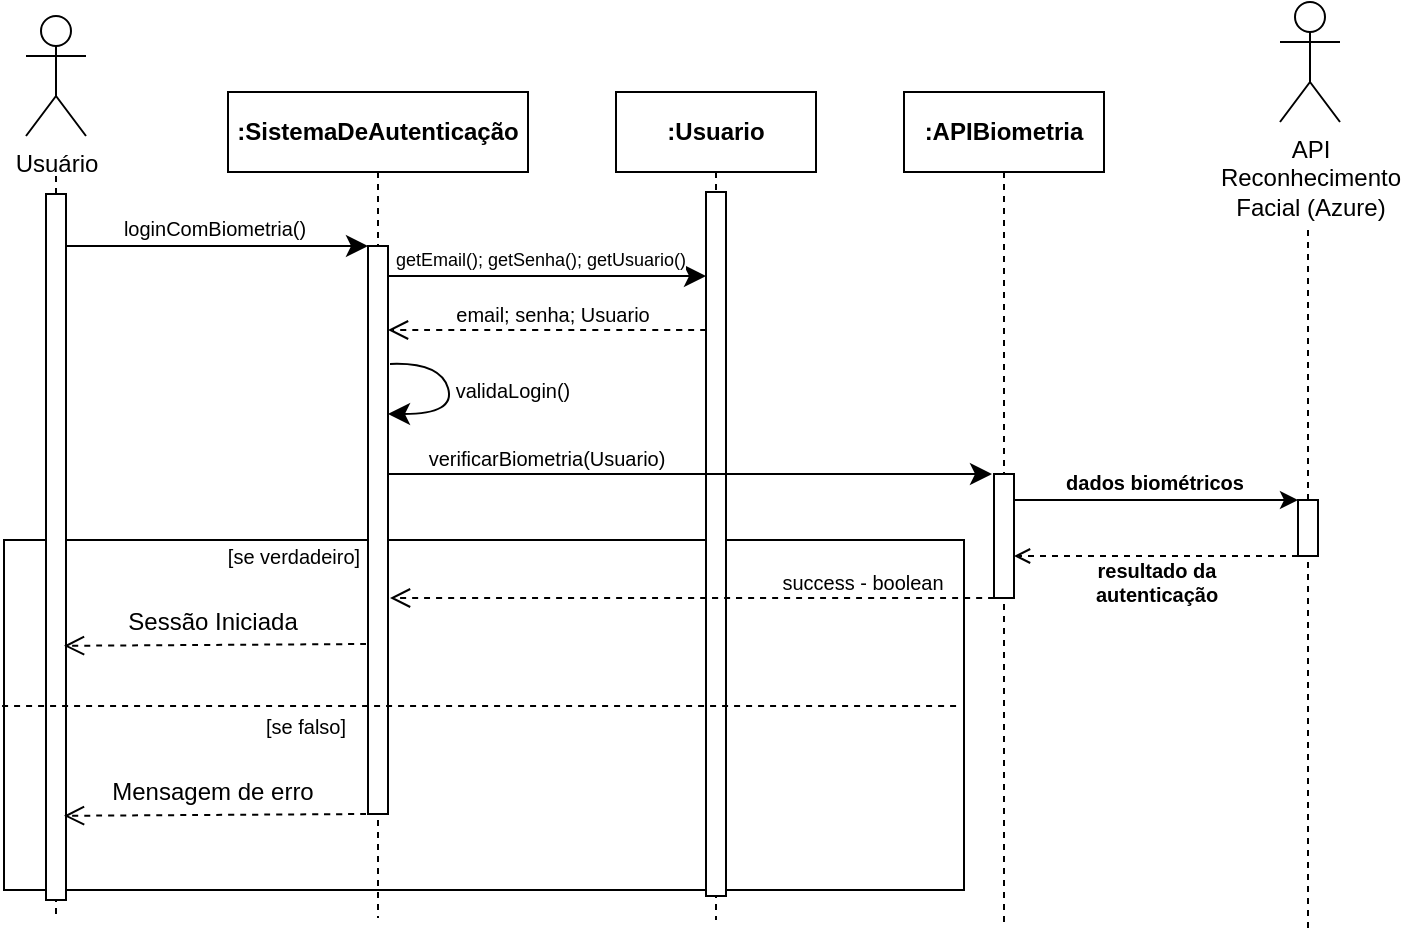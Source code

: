 <mxfile version="24.7.8">
  <diagram name="Page-1" id="2YBvvXClWsGukQMizWep">
    <mxGraphModel dx="819" dy="478" grid="0" gridSize="10" guides="0" tooltips="1" connect="0" arrows="0" fold="1" page="1" pageScale="1" pageWidth="850" pageHeight="1100" math="0" shadow="0">
      <root>
        <mxCell id="0" />
        <mxCell id="1" parent="0" />
        <mxCell id="vB-D2iz-HCdYxovJ9pke-1" value="" style="rounded=0;whiteSpace=wrap;html=1;fillColor=none;" vertex="1" parent="1">
          <mxGeometry x="339" y="343" width="480" height="175" as="geometry" />
        </mxCell>
        <mxCell id="oXokdWCiVrEbeRMoC1HH-7" value="" style="endArrow=none;dashed=1;html=1;rounded=0;" parent="1" edge="1">
          <mxGeometry width="50" height="50" relative="1" as="geometry">
            <mxPoint x="365" y="530" as="sourcePoint" />
            <mxPoint x="365" y="160" as="targetPoint" />
          </mxGeometry>
        </mxCell>
        <mxCell id="aM9ryv3xv72pqoxQDRHE-1" value="&lt;b&gt;:Usuario&lt;/b&gt;" style="shape=umlLifeline;perimeter=lifelinePerimeter;whiteSpace=wrap;html=1;container=0;dropTarget=0;collapsible=0;recursiveResize=0;outlineConnect=0;portConstraint=eastwest;newEdgeStyle={&quot;edgeStyle&quot;:&quot;elbowEdgeStyle&quot;,&quot;elbow&quot;:&quot;vertical&quot;,&quot;curved&quot;:0,&quot;rounded&quot;:0};" parent="1" vertex="1">
          <mxGeometry x="645" y="119" width="100" height="414" as="geometry" />
        </mxCell>
        <mxCell id="aM9ryv3xv72pqoxQDRHE-2" value="" style="html=1;points=[];perimeter=orthogonalPerimeter;outlineConnect=0;targetShapes=umlLifeline;portConstraint=eastwest;newEdgeStyle={&quot;edgeStyle&quot;:&quot;elbowEdgeStyle&quot;,&quot;elbow&quot;:&quot;vertical&quot;,&quot;curved&quot;:0,&quot;rounded&quot;:0};" parent="aM9ryv3xv72pqoxQDRHE-1" vertex="1">
          <mxGeometry x="45" y="50" width="10" height="352" as="geometry" />
        </mxCell>
        <mxCell id="aM9ryv3xv72pqoxQDRHE-5" value="&lt;b&gt;:SistemaDeAutenticação&lt;/b&gt;" style="shape=umlLifeline;perimeter=lifelinePerimeter;whiteSpace=wrap;html=1;container=0;dropTarget=0;collapsible=0;recursiveResize=0;outlineConnect=0;portConstraint=eastwest;newEdgeStyle={&quot;edgeStyle&quot;:&quot;elbowEdgeStyle&quot;,&quot;elbow&quot;:&quot;vertical&quot;,&quot;curved&quot;:0,&quot;rounded&quot;:0};" parent="1" vertex="1">
          <mxGeometry x="451" y="119" width="150" height="413" as="geometry" />
        </mxCell>
        <mxCell id="aM9ryv3xv72pqoxQDRHE-6" value="" style="html=1;points=[];perimeter=orthogonalPerimeter;outlineConnect=0;targetShapes=umlLifeline;portConstraint=eastwest;newEdgeStyle={&quot;edgeStyle&quot;:&quot;elbowEdgeStyle&quot;,&quot;elbow&quot;:&quot;vertical&quot;,&quot;curved&quot;:0,&quot;rounded&quot;:0};" parent="aM9ryv3xv72pqoxQDRHE-5" vertex="1">
          <mxGeometry x="70" y="77" width="10" height="284" as="geometry" />
        </mxCell>
        <mxCell id="oXokdWCiVrEbeRMoC1HH-1" value="Usuário" style="shape=umlActor;verticalLabelPosition=bottom;verticalAlign=top;html=1;outlineConnect=0;" parent="1" vertex="1">
          <mxGeometry x="350" y="81" width="30" height="60" as="geometry" />
        </mxCell>
        <mxCell id="oXokdWCiVrEbeRMoC1HH-4" value="" style="rounded=0;whiteSpace=wrap;html=1;" parent="1" vertex="1">
          <mxGeometry x="360" y="170" width="10" height="353" as="geometry" />
        </mxCell>
        <mxCell id="40bI6WIg7yZ5Tn3_bITO-1" value="&lt;b&gt;:APIBiometria&lt;/b&gt;" style="shape=umlLifeline;perimeter=lifelinePerimeter;whiteSpace=wrap;html=1;container=0;dropTarget=0;collapsible=0;recursiveResize=0;outlineConnect=0;portConstraint=eastwest;newEdgeStyle={&quot;edgeStyle&quot;:&quot;elbowEdgeStyle&quot;,&quot;elbow&quot;:&quot;vertical&quot;,&quot;curved&quot;:0,&quot;rounded&quot;:0};" parent="1" vertex="1">
          <mxGeometry x="789" y="119" width="100" height="416" as="geometry" />
        </mxCell>
        <mxCell id="40bI6WIg7yZ5Tn3_bITO-2" value="" style="html=1;points=[];perimeter=orthogonalPerimeter;outlineConnect=0;targetShapes=umlLifeline;portConstraint=eastwest;newEdgeStyle={&quot;edgeStyle&quot;:&quot;elbowEdgeStyle&quot;,&quot;elbow&quot;:&quot;vertical&quot;,&quot;curved&quot;:0,&quot;rounded&quot;:0};" parent="40bI6WIg7yZ5Tn3_bITO-1" vertex="1">
          <mxGeometry x="45" y="191" width="10" height="62" as="geometry" />
        </mxCell>
        <mxCell id="jx5nPF5fTi9G77F55gZd-1" value="" style="endArrow=classic;html=1;rounded=0;fontFamily=Helvetica;fontSize=12;fontColor=default;autosize=1;resizable=0;startSize=8;endSize=8;curved=1;" parent="1" target="aM9ryv3xv72pqoxQDRHE-6" edge="1">
          <mxGeometry width="50" height="50" relative="1" as="geometry">
            <mxPoint x="370" y="196" as="sourcePoint" />
            <mxPoint x="420" y="146" as="targetPoint" />
          </mxGeometry>
        </mxCell>
        <mxCell id="jx5nPF5fTi9G77F55gZd-2" value="loginComBiometria()" style="edgeLabel;html=1;align=center;verticalAlign=middle;resizable=0;points=[];fontSize=10;fontFamily=Helvetica;fontColor=default;autosize=1;fillColor=none;gradientColor=none;" parent="jx5nPF5fTi9G77F55gZd-1" vertex="1" connectable="0">
          <mxGeometry x="0.045" width="109" height="24" relative="1" as="geometry">
            <mxPoint x="-60" y="-21" as="offset" />
          </mxGeometry>
        </mxCell>
        <mxCell id="jx5nPF5fTi9G77F55gZd-4" value="" style="endArrow=classic;html=1;rounded=0;fontFamily=Helvetica;fontSize=12;fontColor=default;autosize=1;resizable=0;startSize=8;endSize=8;curved=1;" parent="1" target="aM9ryv3xv72pqoxQDRHE-2" edge="1">
          <mxGeometry width="50" height="50" relative="1" as="geometry">
            <mxPoint x="531" y="211" as="sourcePoint" />
            <mxPoint x="549" y="149" as="targetPoint" />
          </mxGeometry>
        </mxCell>
        <mxCell id="jx5nPF5fTi9G77F55gZd-5" value="getEmail(); getSenha(); getUsuario()" style="edgeLabel;html=1;align=center;verticalAlign=middle;resizable=0;points=[];fontSize=9;fontFamily=Helvetica;fontColor=default;autosize=1;fillColor=none;gradientColor=none;" parent="jx5nPF5fTi9G77F55gZd-4" vertex="1" connectable="0">
          <mxGeometry x="-0.032" y="1" width="163" height="23" relative="1" as="geometry">
            <mxPoint x="-83" y="-19" as="offset" />
          </mxGeometry>
        </mxCell>
        <mxCell id="jx5nPF5fTi9G77F55gZd-6" value="" style="endArrow=open;html=1;rounded=0;fontFamily=Helvetica;fontSize=12;fontColor=default;autosize=1;resizable=0;startSize=8;endSize=8;curved=1;dashed=1;endFill=0;" parent="1" edge="1">
          <mxGeometry width="50" height="50" relative="1" as="geometry">
            <mxPoint x="690" y="238" as="sourcePoint" />
            <mxPoint x="531" y="238" as="targetPoint" />
          </mxGeometry>
        </mxCell>
        <mxCell id="jx5nPF5fTi9G77F55gZd-7" value="email; senha; Usuario" style="edgeLabel;html=1;align=center;verticalAlign=middle;resizable=0;points=[];fontSize=10;fontFamily=Helvetica;fontColor=default;autosize=1;fillColor=none;gradientColor=none;" parent="1" vertex="1" connectable="0">
          <mxGeometry x="555.003" y="218.0" width="115" height="24" as="geometry" />
        </mxCell>
        <mxCell id="jx5nPF5fTi9G77F55gZd-8" value="" style="endArrow=classic;html=1;rounded=0;fontFamily=Helvetica;fontSize=12;fontColor=default;autosize=1;resizable=0;startSize=8;endSize=8;curved=1;" parent="1" target="aM9ryv3xv72pqoxQDRHE-6" edge="1">
          <mxGeometry width="50" height="50" relative="1" as="geometry">
            <mxPoint x="532" y="255" as="sourcePoint" />
            <mxPoint x="531" y="294" as="targetPoint" />
            <Array as="points">
              <mxPoint x="557" y="254" />
              <mxPoint x="565" y="280" />
            </Array>
          </mxGeometry>
        </mxCell>
        <mxCell id="jx5nPF5fTi9G77F55gZd-9" value="validaLogin()" style="edgeLabel;html=1;align=center;verticalAlign=middle;resizable=0;points=[];fontSize=10;fontFamily=Helvetica;fontColor=default;autosize=1;fillColor=none;gradientColor=none;" parent="jx5nPF5fTi9G77F55gZd-8" vertex="1" connectable="0">
          <mxGeometry x="-0.099" width="75" height="24" relative="1" as="geometry">
            <mxPoint x="-6" y="-11" as="offset" />
          </mxGeometry>
        </mxCell>
        <mxCell id="jx5nPF5fTi9G77F55gZd-10" value="" style="endArrow=classic;html=1;rounded=0;fontFamily=Helvetica;fontSize=12;fontColor=default;autosize=1;resizable=0;startSize=8;endSize=8;curved=1;" parent="1" source="aM9ryv3xv72pqoxQDRHE-6" edge="1">
          <mxGeometry width="50" height="50" relative="1" as="geometry">
            <mxPoint x="606" y="309" as="sourcePoint" />
            <mxPoint x="833" y="310" as="targetPoint" />
          </mxGeometry>
        </mxCell>
        <mxCell id="jx5nPF5fTi9G77F55gZd-11" value="verificarBiometria(Usuario)" style="edgeLabel;html=1;align=center;verticalAlign=middle;resizable=0;points=[];fontSize=10;fontFamily=Helvetica;fontColor=default;autosize=1;fillColor=none;gradientColor=none;" parent="jx5nPF5fTi9G77F55gZd-10" vertex="1" connectable="0">
          <mxGeometry x="-0.582" y="-1" width="136" height="24" relative="1" as="geometry">
            <mxPoint x="-52" y="-21" as="offset" />
          </mxGeometry>
        </mxCell>
        <mxCell id="jx5nPF5fTi9G77F55gZd-12" value="" style="endArrow=open;html=1;rounded=0;fontFamily=Helvetica;fontSize=12;fontColor=default;autosize=1;resizable=0;startSize=8;endSize=8;curved=1;dashed=1;endFill=0;" parent="1" edge="1">
          <mxGeometry width="50" height="50" relative="1" as="geometry">
            <mxPoint x="834" y="372" as="sourcePoint" />
            <mxPoint x="532" y="372" as="targetPoint" />
          </mxGeometry>
        </mxCell>
        <mxCell id="jx5nPF5fTi9G77F55gZd-13" value="success - boolean" style="edgeLabel;html=1;align=center;verticalAlign=middle;resizable=0;points=[];fontSize=10;fontFamily=Helvetica;fontColor=default;autosize=1;fillColor=none;gradientColor=none;" parent="1" vertex="1" connectable="0">
          <mxGeometry x="718.003" y="352" width="99" height="24" as="geometry" />
        </mxCell>
        <mxCell id="jx5nPF5fTi9G77F55gZd-14" value="" style="endArrow=open;html=1;rounded=0;fontFamily=Helvetica;fontSize=12;fontColor=default;autosize=1;resizable=0;startSize=8;endSize=8;curved=1;entryX=1;entryY=0.715;entryDx=0;entryDy=0;entryPerimeter=0;dashed=1;endFill=0;" parent="1" edge="1">
          <mxGeometry width="50" height="50" relative="1" as="geometry">
            <mxPoint x="520" y="395" as="sourcePoint" />
            <mxPoint x="369" y="395.9" as="targetPoint" />
          </mxGeometry>
        </mxCell>
        <mxCell id="jx5nPF5fTi9G77F55gZd-16" value="Sessão Iniciada" style="edgeLabel;html=1;align=center;verticalAlign=middle;resizable=0;points=[];fontSize=12;fontFamily=Helvetica;fontColor=default;autosize=1;fillColor=none;gradientColor=none;" parent="jx5nPF5fTi9G77F55gZd-14" vertex="1" connectable="0">
          <mxGeometry x="0.075" y="2" width="103" height="26" relative="1" as="geometry">
            <mxPoint x="-48" y="-26" as="offset" />
          </mxGeometry>
        </mxCell>
        <mxCell id="2gObdRT-OP8-ArGYMQSC-1" value="" style="endArrow=none;dashed=1;html=1;rounded=0;" parent="1" source="2gObdRT-OP8-ArGYMQSC-3" edge="1">
          <mxGeometry width="50" height="50" relative="1" as="geometry">
            <mxPoint x="991" y="460" as="sourcePoint" />
            <mxPoint x="991" y="188" as="targetPoint" />
          </mxGeometry>
        </mxCell>
        <mxCell id="2gObdRT-OP8-ArGYMQSC-2" value="API&lt;div&gt;Reconhecimento&lt;/div&gt;&lt;div&gt;Facial (Azure)&lt;/div&gt;" style="shape=umlActor;verticalLabelPosition=bottom;verticalAlign=top;html=1;outlineConnect=0;" parent="1" vertex="1">
          <mxGeometry x="977" y="74" width="30" height="60" as="geometry" />
        </mxCell>
        <mxCell id="2gObdRT-OP8-ArGYMQSC-4" value="" style="endArrow=classic;html=1;rounded=0;entryX=0;entryY=0;entryDx=0;entryDy=0;" parent="1" source="40bI6WIg7yZ5Tn3_bITO-2" target="2gObdRT-OP8-ArGYMQSC-3" edge="1">
          <mxGeometry width="50" height="50" relative="1" as="geometry">
            <mxPoint x="851" y="252" as="sourcePoint" />
            <mxPoint x="946" y="252" as="targetPoint" />
          </mxGeometry>
        </mxCell>
        <mxCell id="2gObdRT-OP8-ArGYMQSC-5" value="" style="endArrow=open;html=1;rounded=0;exitX=0;exitY=1;exitDx=0;exitDy=0;dashed=1;endFill=0;" parent="1" source="2gObdRT-OP8-ArGYMQSC-3" target="40bI6WIg7yZ5Tn3_bITO-2" edge="1">
          <mxGeometry width="50" height="50" relative="1" as="geometry">
            <mxPoint x="896" y="302" as="sourcePoint" />
            <mxPoint x="851" y="332" as="targetPoint" />
          </mxGeometry>
        </mxCell>
        <mxCell id="2gObdRT-OP8-ArGYMQSC-6" value="dados biométricos" style="text;html=1;align=center;verticalAlign=middle;resizable=0;points=[];autosize=1;strokeColor=none;fillColor=none;fontSize=10;fontStyle=1" parent="1" vertex="1">
          <mxGeometry x="864" y="299" width="100" height="30" as="geometry" />
        </mxCell>
        <mxCell id="2gObdRT-OP8-ArGYMQSC-7" value="resultado da&lt;div style=&quot;font-size: 10px;&quot;&gt;autenticação&lt;/div&gt;" style="text;html=1;align=center;verticalAlign=middle;resizable=0;points=[];autosize=1;strokeColor=none;fillColor=none;fontSize=10;fontStyle=1" parent="1" vertex="1">
          <mxGeometry x="875" y="344" width="80" height="40" as="geometry" />
        </mxCell>
        <mxCell id="2gObdRT-OP8-ArGYMQSC-8" value="" style="endArrow=none;dashed=1;html=1;rounded=0;" parent="1" target="2gObdRT-OP8-ArGYMQSC-3" edge="1">
          <mxGeometry width="50" height="50" relative="1" as="geometry">
            <mxPoint x="991" y="537" as="sourcePoint" />
            <mxPoint x="991" y="223" as="targetPoint" />
          </mxGeometry>
        </mxCell>
        <mxCell id="2gObdRT-OP8-ArGYMQSC-3" value="" style="rounded=0;whiteSpace=wrap;html=1;" parent="1" vertex="1">
          <mxGeometry x="986" y="323" width="10" height="28" as="geometry" />
        </mxCell>
        <mxCell id="vB-D2iz-HCdYxovJ9pke-2" value="" style="endArrow=open;html=1;rounded=0;fontFamily=Helvetica;fontSize=12;fontColor=default;autosize=1;resizable=0;startSize=8;endSize=8;curved=1;entryX=1;entryY=0.715;entryDx=0;entryDy=0;entryPerimeter=0;dashed=1;endFill=0;" edge="1" parent="1">
          <mxGeometry width="50" height="50" relative="1" as="geometry">
            <mxPoint x="520" y="480" as="sourcePoint" />
            <mxPoint x="369" y="480.9" as="targetPoint" />
          </mxGeometry>
        </mxCell>
        <mxCell id="vB-D2iz-HCdYxovJ9pke-3" value="Mensagem de erro" style="edgeLabel;html=1;align=center;verticalAlign=middle;resizable=0;points=[];fontSize=12;fontFamily=Helvetica;fontColor=default;autosize=1;fillColor=none;gradientColor=none;" vertex="1" connectable="0" parent="vB-D2iz-HCdYxovJ9pke-2">
          <mxGeometry x="0.075" y="2" width="119" height="26" relative="1" as="geometry">
            <mxPoint x="-56" y="-26" as="offset" />
          </mxGeometry>
        </mxCell>
        <mxCell id="vB-D2iz-HCdYxovJ9pke-4" value="" style="endArrow=none;dashed=1;html=1;rounded=0;entryX=0.998;entryY=0.474;entryDx=0;entryDy=0;entryPerimeter=0;exitX=-0.002;exitY=0.474;exitDx=0;exitDy=0;exitPerimeter=0;" edge="1" parent="1" source="vB-D2iz-HCdYxovJ9pke-1" target="vB-D2iz-HCdYxovJ9pke-1">
          <mxGeometry width="50" height="50" relative="1" as="geometry">
            <mxPoint x="680" y="388" as="sourcePoint" />
            <mxPoint x="730" y="338" as="targetPoint" />
          </mxGeometry>
        </mxCell>
        <mxCell id="vB-D2iz-HCdYxovJ9pke-5" value="[se verdadeiro]" style="text;html=1;align=center;verticalAlign=middle;whiteSpace=wrap;rounded=0;fontSize=10;" vertex="1" parent="1">
          <mxGeometry x="448" y="336" width="72" height="30" as="geometry" />
        </mxCell>
        <mxCell id="vB-D2iz-HCdYxovJ9pke-6" value="[se falso]" style="text;html=1;align=center;verticalAlign=middle;whiteSpace=wrap;rounded=0;fontSize=10;" vertex="1" parent="1">
          <mxGeometry x="454" y="421" width="72" height="30" as="geometry" />
        </mxCell>
      </root>
    </mxGraphModel>
  </diagram>
</mxfile>
